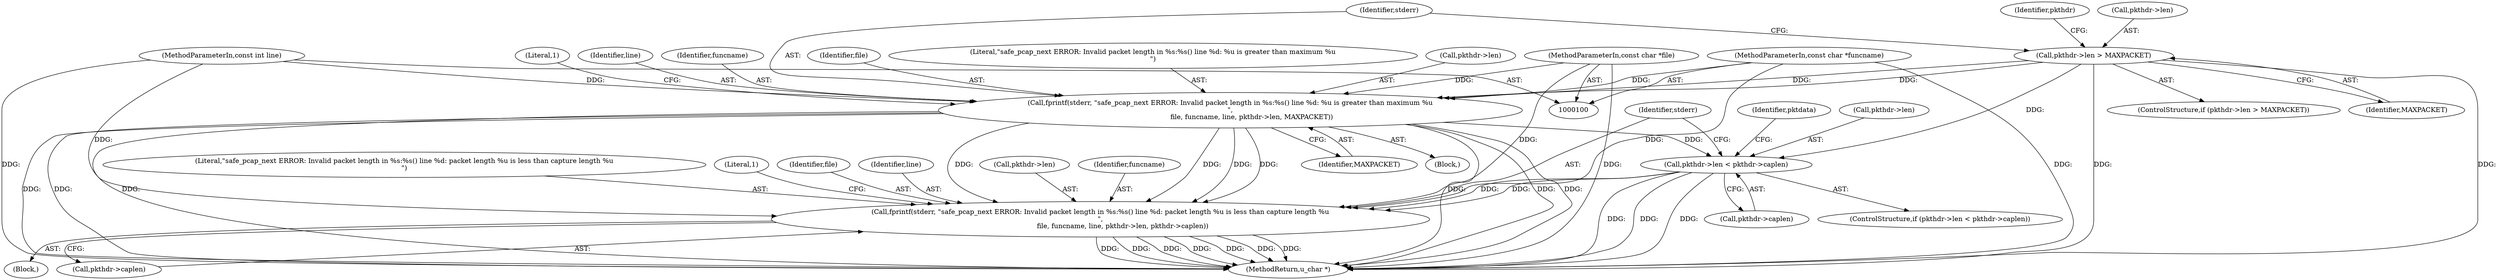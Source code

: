 digraph "1_tcpreplay_6b830a1640ca20528032c89a4fdd8291a4d2d8b2@API" {
"1000125" [label="(Call,fprintf(stderr, \"safe_pcap_next ERROR: Invalid packet length in %s:%s() line %d: %u is greater than maximum %u\n\",\n                    file, funcname, line, pkthdr->len, MAXPACKET))"];
"1000105" [label="(MethodParameterIn,const char *file)"];
"1000103" [label="(MethodParameterIn,const char *funcname)"];
"1000104" [label="(MethodParameterIn,const int line)"];
"1000119" [label="(Call,pkthdr->len > MAXPACKET)"];
"1000139" [label="(Call,pkthdr->len < pkthdr->caplen)"];
"1000147" [label="(Call,fprintf(stderr, \"safe_pcap_next ERROR: Invalid packet length in %s:%s() line %d: packet length %u is less than capture length %u\n\",\n                     file, funcname, line, pkthdr->len, pkthdr->caplen))"];
"1000118" [label="(ControlStructure,if (pkthdr->len > MAXPACKET))"];
"1000130" [label="(Identifier,line)"];
"1000129" [label="(Identifier,funcname)"];
"1000139" [label="(Call,pkthdr->len < pkthdr->caplen)"];
"1000149" [label="(Literal,\"safe_pcap_next ERROR: Invalid packet length in %s:%s() line %d: packet length %u is less than capture length %u\n\")"];
"1000161" [label="(Literal,1)"];
"1000119" [label="(Call,pkthdr->len > MAXPACKET)"];
"1000163" [label="(Identifier,pktdata)"];
"1000105" [label="(MethodParameterIn,const char *file)"];
"1000120" [label="(Call,pkthdr->len)"];
"1000125" [label="(Call,fprintf(stderr, \"safe_pcap_next ERROR: Invalid packet length in %s:%s() line %d: %u is greater than maximum %u\n\",\n                    file, funcname, line, pkthdr->len, MAXPACKET))"];
"1000156" [label="(Call,pkthdr->caplen)"];
"1000148" [label="(Identifier,stderr)"];
"1000103" [label="(MethodParameterIn,const char *funcname)"];
"1000143" [label="(Call,pkthdr->caplen)"];
"1000134" [label="(Identifier,MAXPACKET)"];
"1000104" [label="(MethodParameterIn,const int line)"];
"1000126" [label="(Identifier,stderr)"];
"1000147" [label="(Call,fprintf(stderr, \"safe_pcap_next ERROR: Invalid packet length in %s:%s() line %d: packet length %u is less than capture length %u\n\",\n                     file, funcname, line, pkthdr->len, pkthdr->caplen))"];
"1000141" [label="(Identifier,pkthdr)"];
"1000150" [label="(Identifier,file)"];
"1000124" [label="(Block,)"];
"1000128" [label="(Identifier,file)"];
"1000123" [label="(Identifier,MAXPACKET)"];
"1000152" [label="(Identifier,line)"];
"1000138" [label="(ControlStructure,if (pkthdr->len < pkthdr->caplen))"];
"1000127" [label="(Literal,\"safe_pcap_next ERROR: Invalid packet length in %s:%s() line %d: %u is greater than maximum %u\n\")"];
"1000164" [label="(MethodReturn,u_char *)"];
"1000131" [label="(Call,pkthdr->len)"];
"1000137" [label="(Literal,1)"];
"1000146" [label="(Block,)"];
"1000140" [label="(Call,pkthdr->len)"];
"1000153" [label="(Call,pkthdr->len)"];
"1000151" [label="(Identifier,funcname)"];
"1000125" -> "1000124"  [label="AST: "];
"1000125" -> "1000134"  [label="CFG: "];
"1000126" -> "1000125"  [label="AST: "];
"1000127" -> "1000125"  [label="AST: "];
"1000128" -> "1000125"  [label="AST: "];
"1000129" -> "1000125"  [label="AST: "];
"1000130" -> "1000125"  [label="AST: "];
"1000131" -> "1000125"  [label="AST: "];
"1000134" -> "1000125"  [label="AST: "];
"1000137" -> "1000125"  [label="CFG: "];
"1000125" -> "1000164"  [label="DDG: "];
"1000125" -> "1000164"  [label="DDG: "];
"1000125" -> "1000164"  [label="DDG: "];
"1000125" -> "1000164"  [label="DDG: "];
"1000125" -> "1000164"  [label="DDG: "];
"1000125" -> "1000164"  [label="DDG: "];
"1000105" -> "1000125"  [label="DDG: "];
"1000103" -> "1000125"  [label="DDG: "];
"1000104" -> "1000125"  [label="DDG: "];
"1000119" -> "1000125"  [label="DDG: "];
"1000119" -> "1000125"  [label="DDG: "];
"1000125" -> "1000139"  [label="DDG: "];
"1000125" -> "1000147"  [label="DDG: "];
"1000125" -> "1000147"  [label="DDG: "];
"1000125" -> "1000147"  [label="DDG: "];
"1000125" -> "1000147"  [label="DDG: "];
"1000105" -> "1000100"  [label="AST: "];
"1000105" -> "1000164"  [label="DDG: "];
"1000105" -> "1000147"  [label="DDG: "];
"1000103" -> "1000100"  [label="AST: "];
"1000103" -> "1000164"  [label="DDG: "];
"1000103" -> "1000147"  [label="DDG: "];
"1000104" -> "1000100"  [label="AST: "];
"1000104" -> "1000164"  [label="DDG: "];
"1000104" -> "1000147"  [label="DDG: "];
"1000119" -> "1000118"  [label="AST: "];
"1000119" -> "1000123"  [label="CFG: "];
"1000120" -> "1000119"  [label="AST: "];
"1000123" -> "1000119"  [label="AST: "];
"1000126" -> "1000119"  [label="CFG: "];
"1000141" -> "1000119"  [label="CFG: "];
"1000119" -> "1000164"  [label="DDG: "];
"1000119" -> "1000164"  [label="DDG: "];
"1000119" -> "1000139"  [label="DDG: "];
"1000139" -> "1000138"  [label="AST: "];
"1000139" -> "1000143"  [label="CFG: "];
"1000140" -> "1000139"  [label="AST: "];
"1000143" -> "1000139"  [label="AST: "];
"1000148" -> "1000139"  [label="CFG: "];
"1000163" -> "1000139"  [label="CFG: "];
"1000139" -> "1000164"  [label="DDG: "];
"1000139" -> "1000164"  [label="DDG: "];
"1000139" -> "1000164"  [label="DDG: "];
"1000139" -> "1000147"  [label="DDG: "];
"1000139" -> "1000147"  [label="DDG: "];
"1000147" -> "1000146"  [label="AST: "];
"1000147" -> "1000156"  [label="CFG: "];
"1000148" -> "1000147"  [label="AST: "];
"1000149" -> "1000147"  [label="AST: "];
"1000150" -> "1000147"  [label="AST: "];
"1000151" -> "1000147"  [label="AST: "];
"1000152" -> "1000147"  [label="AST: "];
"1000153" -> "1000147"  [label="AST: "];
"1000156" -> "1000147"  [label="AST: "];
"1000161" -> "1000147"  [label="CFG: "];
"1000147" -> "1000164"  [label="DDG: "];
"1000147" -> "1000164"  [label="DDG: "];
"1000147" -> "1000164"  [label="DDG: "];
"1000147" -> "1000164"  [label="DDG: "];
"1000147" -> "1000164"  [label="DDG: "];
"1000147" -> "1000164"  [label="DDG: "];
"1000147" -> "1000164"  [label="DDG: "];
}
